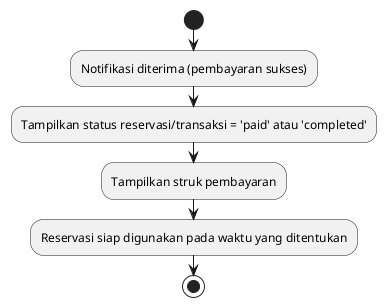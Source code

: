 @startuml Activity Diagram - Customer: Setelah Pembayaran Sukses

|Customer|
start
:Notifikasi diterima (pembayaran sukses);
:Tampilkan status reservasi/transaksi = 'paid' atau 'completed';
:Tampilkan struk pembayaran;
:Reservasi siap digunakan pada waktu yang ditentukan;

stop
@enduml

